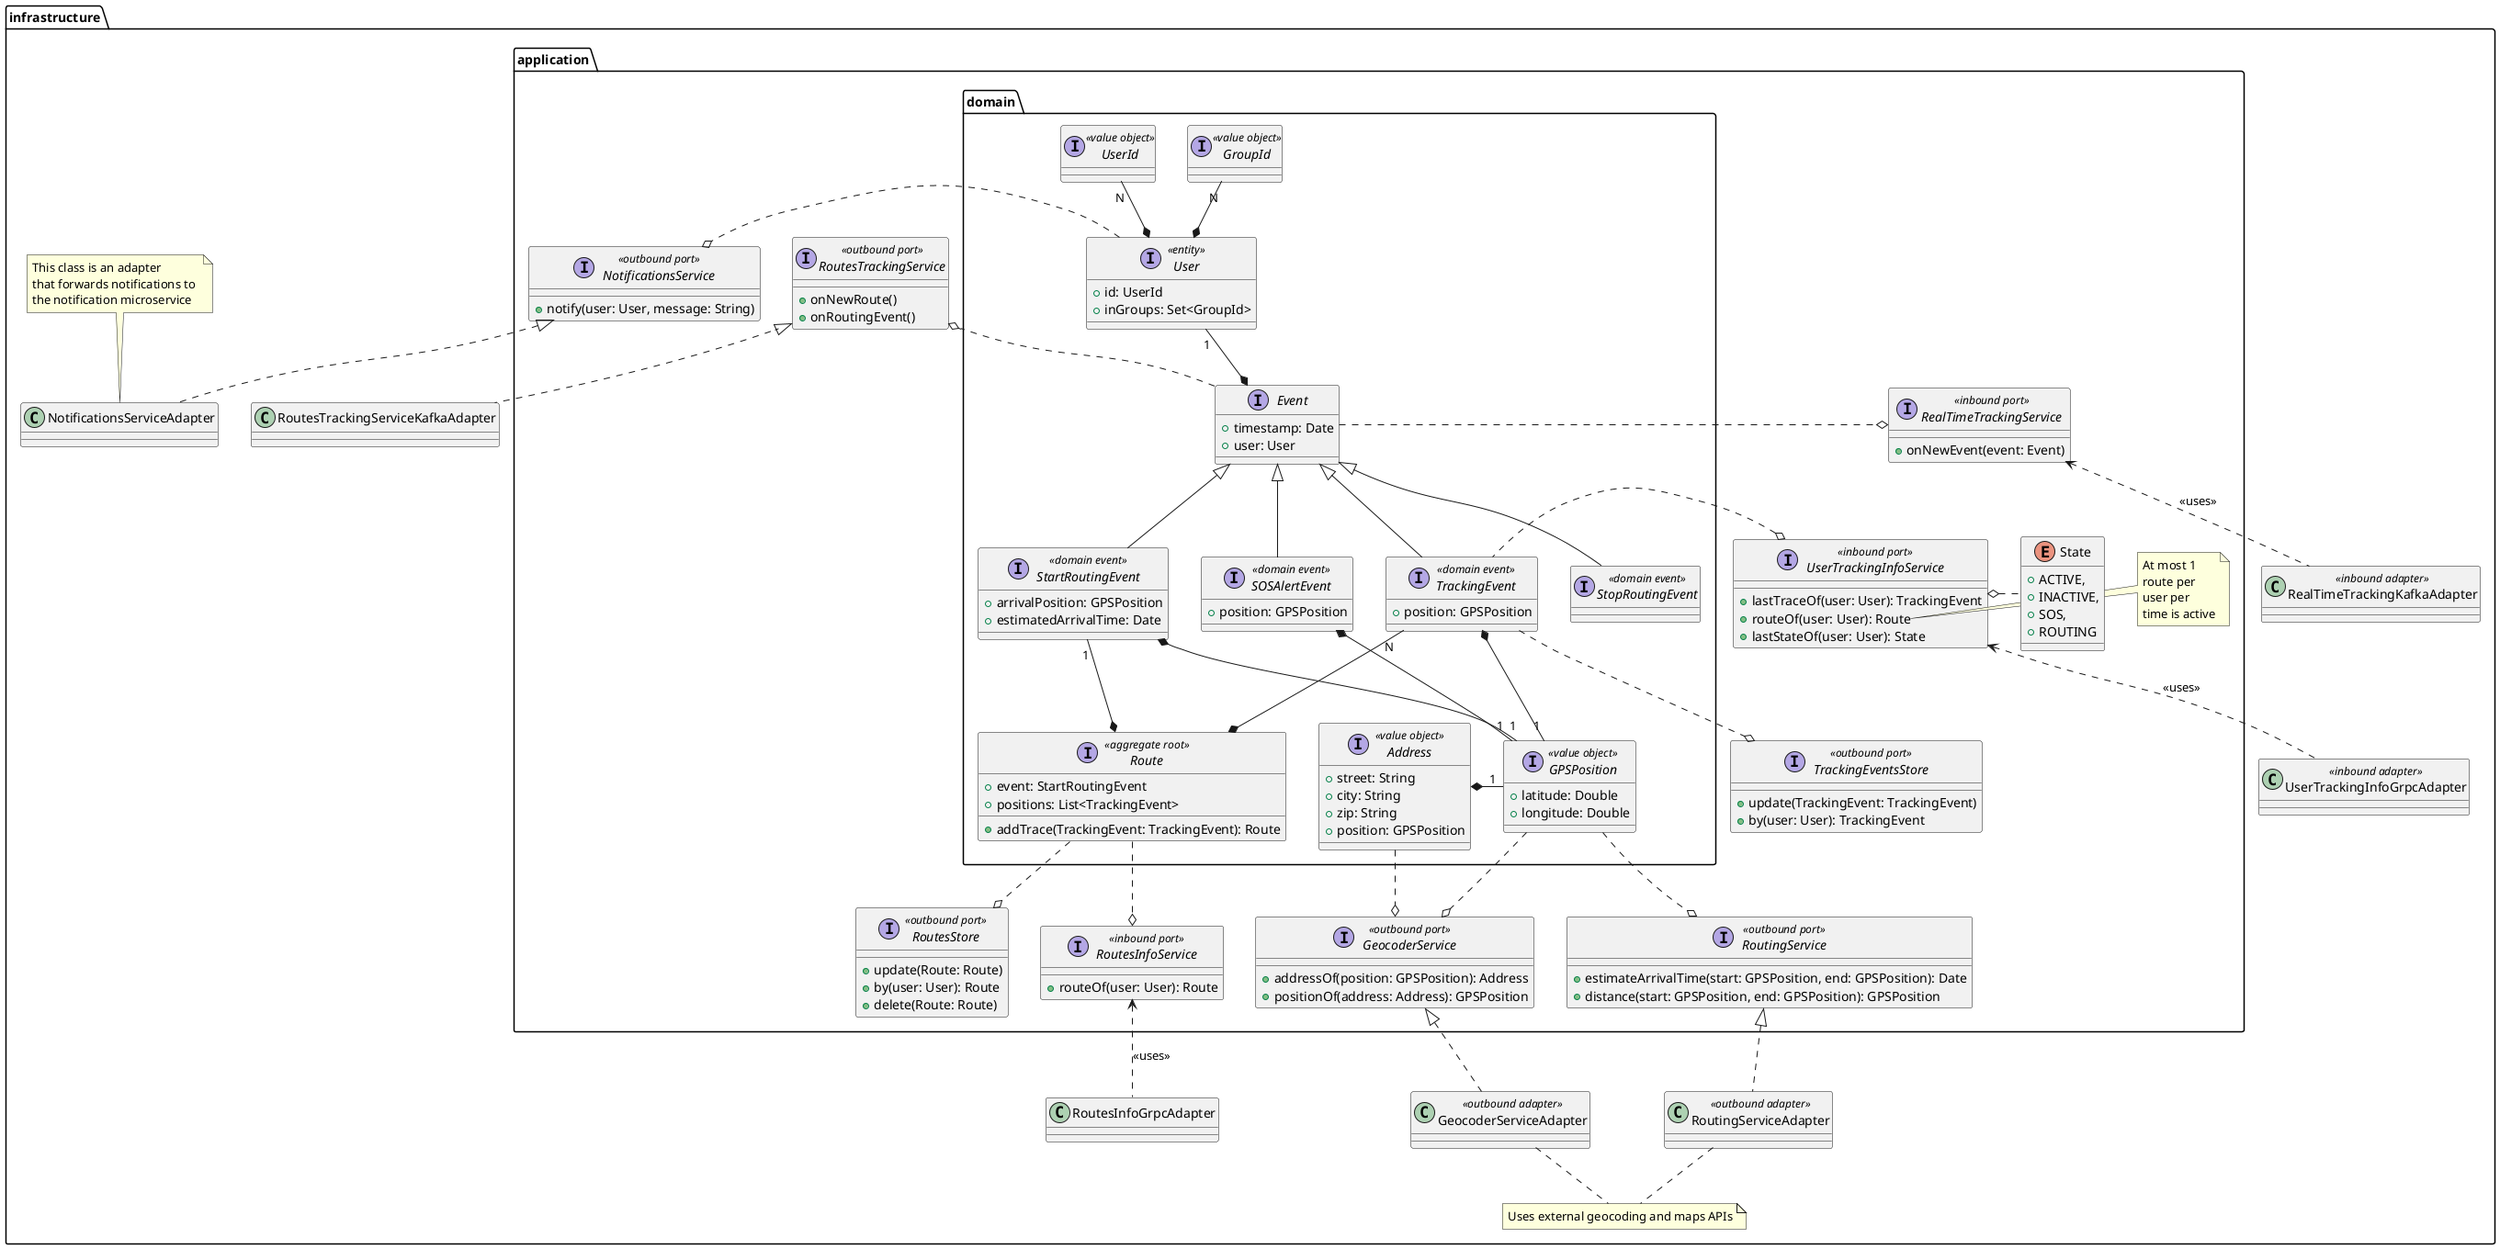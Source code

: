 @startuml location-service

package infrastructure {

    package application {

        package domain {

            interface GPSPosition <<value object>> {
                + latitude: Double
                + longitude: Double
            }

            interface Address <<value object>> {
                + street: String
                + city: String
                + zip: String
                + position: GPSPosition
            }

            Address *-r- "1" GPSPosition

            interface User <<entity>> {
                + id: UserId
                + inGroups: Set<GroupId>
            }
            interface UserId <<value object>>
            interface GroupId <<value object>>

            User *-u- "N" UserId
            User *-u- "N" GroupId

            interface Event {
                + timestamp: Date
                + user: User
            }

            User "1" --* Event

            interface StartRoutingEvent <<domain event>> extends Event {
                + arrivalPosition: GPSPosition
                + estimatedArrivalTime: Date
            }

            StartRoutingEvent *-- "1" GPSPosition

            interface StopRoutingEvent <<domain event>> extends Event

            interface TrackingEvent <<domain event>> extends Event {
                + position: GPSPosition
            }

            TrackingEvent *-- "1" GPSPosition

            interface SOSAlertEvent <<domain event>> extends Event {
                + position: GPSPosition
            }

            SOSAlertEvent *-- "1" GPSPosition

            interface Route <<aggregate root>> {
                + event: StartRoutingEvent
                + positions: List<TrackingEvent>
                + addTrace(TrackingEvent: TrackingEvent): Route
            }

            Route *-u- "1" StartRoutingEvent
            Route *-u- "N" TrackingEvent
        }

        interface TrackingEventsStore <<outbound port>> {
            + update(TrackingEvent: TrackingEvent)
            + by(user: User): TrackingEvent
        }

        TrackingEventsStore o.up. TrackingEvent

        interface RoutesStore <<outbound port>> {
            + update(Route: Route)
            + by(user: User): Route
            + delete(Route: Route)
        }

        RoutesStore o.up. Route

        interface NotificationsService <<outbound port>> {
            + notify(user: User, message: String)
        }

        NotificationsService o.l. User

        interface GeocoderService <<outbound port>> {
            + addressOf(position: GPSPosition): Address
            + positionOf(address: Address): GPSPosition
        }

        GeocoderService o.up. GPSPosition
        GeocoderService o.up. Address

        interface RoutingService <<outbound port>> {
            + estimateArrivalTime(start: GPSPosition, end: GPSPosition): Date
            + distance(start: GPSPosition, end: GPSPosition): GPSPosition
        }

        RoutingService o.up. GPSPosition

        interface UserTrackingInfoService <<inbound port>> {
            + lastTraceOf(user: User): TrackingEvent
            + routeOf(user: User): Route
            + lastStateOf(user: User): State
        }
        note right of UserTrackingInfoService::routeOf
            At most 1 
            route per
            user per 
            time is active
        end note
        enum State {
            + ACTIVE,
            + INACTIVE,
            + SOS,
            + ROUTING
        }

        UserTrackingInfoService o.r. TrackingEvent
        UserTrackingInfoService o.r. State

        interface RoutesTrackingService <<outbound port>> {
            + onNewRoute()
            + onRoutingEvent()
        }
        RoutesTrackingService o.. Event

        interface RoutesInfoService <<inbound port>> {
            + routeOf(user: User): Route
        }
        RoutesInfoService o.u. Route

        interface RealTimeTrackingService <<inbound port>> {
            + onNewEvent(event: Event)
        }
        RealTimeTrackingService o.l. Event
    }

    class NotificationsServiceAdapter implements application.NotificationsService
    note top of NotificationsServiceAdapter
        This class is an adapter 
        that forwards notifications to 
        the notification microservice
    end note

    class GeocoderServiceAdapter <<outbound adapter>> implements application.GeocoderService
    class RoutingServiceAdapter <<outbound adapter>> implements application.RoutingService
    note "Uses external geocoding and maps APIs" as geoNote
    GeocoderServiceAdapter .. geoNote
    RoutingServiceAdapter .. geoNote

    class RealTimeTrackingKafkaAdapter <<inbound adapter>>
    RealTimeTrackingKafkaAdapter .up.> application.RealTimeTrackingService : <<uses>>

    class UserTrackingInfoGrpcAdapter <<inbound adapter>> 
    UserTrackingInfoGrpcAdapter .up.> application.UserTrackingInfoService : <<uses>>

    class RoutesTrackingServiceKafkaAdapter implements application.RoutesTrackingService

    class RoutesInfoGrpcAdapter
    RoutesInfoGrpcAdapter .up.> application.RoutesInfoService : <<uses>>

}

@enduml